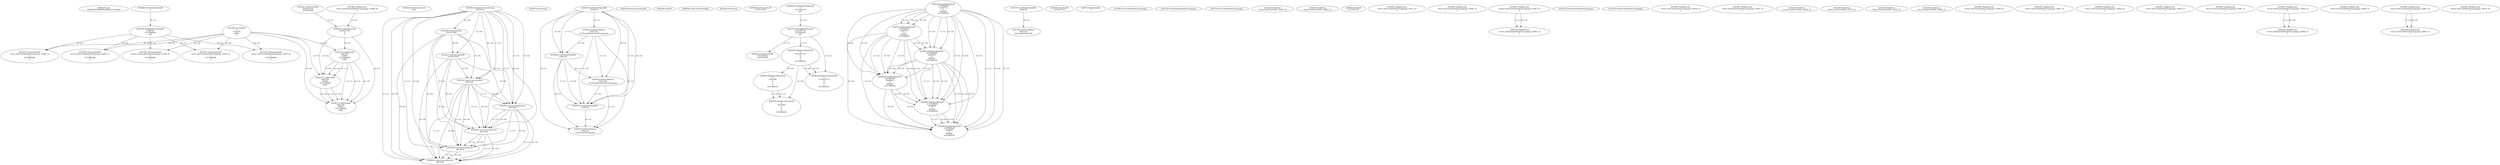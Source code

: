 // Global SCDG with merge call
digraph {
	0 [label="6850628.main
00050d42d5ff38d9eddbedc431dc283e"]
	1 [label="4254480.GetModuleHandleW
0"]
	2 [label="6844434.SetThreadLocale
1024"]
	3 [label="4243965.InitializeCriticalSection
6917004"]
	4 [label="4243979.GetVersion
"]
	5 [label="4244018.GetModuleHandleW
4244120"]
	6 [label="4244024.GetProcAddress
9441320
GetThreadPreferredUILanguages"]
	5 -> 6 [label="(0-->1)"]
	7 [label="4244044.GetModuleHandleW
4244120"]
	5 -> 7 [label="(1-->1)"]
	5 -> 7 [label="(0-->0)"]
	6 -> 7 [label="(1-->0)"]
	8 [label="4244050.GetProcAddress
9441320
SetThreadPreferredUILanguages"]
	5 -> 8 [label="(0-->1)"]
	6 -> 8 [label="(1-->1)"]
	7 -> 8 [label="(0-->1)"]
	9 [label="4244070.GetModuleHandleW
4244120"]
	5 -> 9 [label="(1-->1)"]
	7 -> 9 [label="(1-->1)"]
	5 -> 9 [label="(0-->0)"]
	6 -> 9 [label="(1-->0)"]
	7 -> 9 [label="(0-->0)"]
	8 -> 9 [label="(1-->0)"]
	10 [label="4244076.GetProcAddress
9441320
GetThreadUILanguage"]
	5 -> 10 [label="(0-->1)"]
	6 -> 10 [label="(1-->1)"]
	7 -> 10 [label="(0-->1)"]
	8 -> 10 [label="(1-->1)"]
	9 -> 10 [label="(0-->1)"]
	11 [label="4250188.GetSystemInfo
2147417660"]
	3 -> 11 [label="(0-->0)"]
	12 [label="6844540.GetCommandLineW
"]
	13 [label="4214413.GetStartupInfoW
2147417624"]
	3 -> 13 [label="(0-->0)"]
	11 -> 13 [label="(0-->0)"]
	14 [label="6844560.GetACP
"]
	15 [label="6844580.GetCurrentThreadId
"]
	16 [label="4250204.GetVersion
"]
	17 [label="4276690.GetVersionExW
2147417420"]
	18 [label="4243306.GetModuleFileNameW
4194304
2147408904
522"]
	1 -> 18 [label="(0-->1)"]
	19 [label="4248064.GetModuleFileNameW
0
2147408370
261"]
	20 [label="4215383.VirtualAlloc
0
1310704
4096
4"]
	21 [label="4246338.RegOpenKeyExW
2147483649
4246772
0
983065
2147408236"]
	22 [label="4246372.RegOpenKeyExW
2147483650
4246772
0
983065
2147408236"]
	21 -> 22 [label="(2-->2)"]
	21 -> 22 [label="(4-->4)"]
	21 -> 22 [label="(5-->5)"]
	23 [label="4245741.GetModuleHandleW
4246160"]
	24 [label="4245758.GetProcAddress
9441320
GetLongPathNameW"]
	23 -> 24 [label="(0-->1)"]
	25 [label="4245785.GetLongPathNameW
2147407710
2147406542
261"]
	19 -> 25 [label="(3-->3)"]
	26 [label="4245683.CharNextW
2147407716"]
	27 [label="4246014.FindFirstFileW
2147406542
2147407064"]
	25 -> 27 [label="(2-->1)"]
	28 [label="4246556.RegQueryValueExW
0
2147407710
0
0
0
2147408232"]
	25 -> 28 [label="(1-->2)"]
	29 [label="4246599.RegQueryValueExW
0
2147407710
0
0
0
2147408232"]
	25 -> 29 [label="(1-->2)"]
	28 -> 29 [label="(2-->2)"]
	28 -> 29 [label="(6-->6)"]
	30 [label="4246722.RegCloseKey
0"]
	31 [label="4247883.GetUserDefaultUILanguage
"]
	32 [label="4245418.EnterCriticalSection
6917004"]
	3 -> 32 [label="(1-->1)"]
	3 -> 32 [label="(0-->0)"]
	11 -> 32 [label="(0-->0)"]
	13 -> 32 [label="(0-->0)"]
	33 [label="4245454.LeaveCriticalSection
6917004"]
	3 -> 33 [label="(1-->1)"]
	32 -> 33 [label="(1-->1)"]
	3 -> 33 [label="(0-->0)"]
	11 -> 33 [label="(0-->0)"]
	13 -> 33 [label="(0-->0)"]
	32 -> 33 [label="(0-->0)"]
	34 [label="4247923.GetSystemDefaultUILanguage
"]
	35 [label="4245469.LeaveCriticalSection
6917004"]
	3 -> 35 [label="(1-->1)"]
	32 -> 35 [label="(1-->1)"]
	33 -> 35 [label="(1-->1)"]
	3 -> 35 [label="(0-->0)"]
	11 -> 35 [label="(0-->0)"]
	13 -> 35 [label="(0-->0)"]
	32 -> 35 [label="(0-->0)"]
	33 -> 35 [label="(0-->0)"]
	36 [label="4245487.IsValidLocale
retval_GetSystemDefaultUILanguage_32908_32
2"]
	37 [label="4245580.EnterCriticalSection
6917004"]
	3 -> 37 [label="(1-->1)"]
	32 -> 37 [label="(1-->1)"]
	33 -> 37 [label="(1-->1)"]
	35 -> 37 [label="(1-->1)"]
	3 -> 37 [label="(0-->0)"]
	11 -> 37 [label="(0-->0)"]
	13 -> 37 [label="(0-->0)"]
	32 -> 37 [label="(0-->0)"]
	33 -> 37 [label="(0-->0)"]
	35 -> 37 [label="(0-->0)"]
	38 [label="4245621.LeaveCriticalSection
6917004"]
	3 -> 38 [label="(1-->1)"]
	32 -> 38 [label="(1-->1)"]
	33 -> 38 [label="(1-->1)"]
	35 -> 38 [label="(1-->1)"]
	37 -> 38 [label="(1-->1)"]
	3 -> 38 [label="(0-->0)"]
	11 -> 38 [label="(0-->0)"]
	13 -> 38 [label="(0-->0)"]
	32 -> 38 [label="(0-->0)"]
	33 -> 38 [label="(0-->0)"]
	35 -> 38 [label="(0-->0)"]
	37 -> 38 [label="(0-->0)"]
	39 [label="4247558.GetUserDefaultUILanguage
"]
	40 [label="4247567.GetLocaleInfoW
retval_GetUserDefaultUILanguage_33419_32
3
2147408268
4"]
	18 -> 40 [label="(0-->2)"]
	20 -> 40 [label="(4-->4)"]
	41 [label="4247247.FindFirstFileW
3224341740
2147407640"]
	42 [label="4247263.FindClose
retval_FindFirstFileW_33429_32"]
	43 [label="4248145.LoadLibraryExW
3224341740
0
2"]
	41 -> 43 [label="(1-->1)"]
	36 -> 43 [label="(2-->3)"]
	44 [label="4250073.LoadStringW
9441340
65485
2147409468
4096"]
	43 -> 44 [label="(0-->1)"]
	20 -> 44 [label="(3-->4)"]
	45 [label="4250073.LoadStringW
9441340
65484
2147409468
4096"]
	43 -> 45 [label="(0-->1)"]
	44 -> 45 [label="(1-->1)"]
	44 -> 45 [label="(3-->3)"]
	20 -> 45 [label="(3-->4)"]
	44 -> 45 [label="(4-->4)"]
	46 [label="4250073.LoadStringW
9441340
65483
2147409468
4096"]
	43 -> 46 [label="(0-->1)"]
	44 -> 46 [label="(1-->1)"]
	45 -> 46 [label="(1-->1)"]
	44 -> 46 [label="(3-->3)"]
	45 -> 46 [label="(3-->3)"]
	20 -> 46 [label="(3-->4)"]
	44 -> 46 [label="(4-->4)"]
	45 -> 46 [label="(4-->4)"]
	47 [label="4246402.RegOpenKeyExW
2147483649
4246832
0
983065
2147408236"]
	21 -> 47 [label="(1-->1)"]
	21 -> 47 [label="(4-->4)"]
	22 -> 47 [label="(4-->4)"]
	21 -> 47 [label="(5-->5)"]
	22 -> 47 [label="(5-->5)"]
	48 [label="4246432.RegOpenKeyExW
2147483650
4246832
0
983065
2147408236"]
	22 -> 48 [label="(1-->1)"]
	47 -> 48 [label="(2-->2)"]
	21 -> 48 [label="(4-->4)"]
	22 -> 48 [label="(4-->4)"]
	47 -> 48 [label="(4-->4)"]
	21 -> 48 [label="(5-->5)"]
	22 -> 48 [label="(5-->5)"]
	47 -> 48 [label="(5-->5)"]
	49 [label="4246032.FindClose
retval_FindFirstFileW_32863_32"]
	50 [label="4246044.lstrlenW
2147407108"]
	51 [label="4246635.RegQueryValueExW
0
4247000
0
0
0
2147408232"]
	28 -> 51 [label="(6-->6)"]
	52 [label="4245487.IsValidLocale
retval_GetUserDefaultUILanguage_33511_32
2"]
	53 [label="4245487.IsValidLocale
retval_GetUserDefaultUILanguage_32985_32
2"]
	54 [label="4246462.RegOpenKeyExW
2147483649
4246884
0
983065
2147408236"]
	21 -> 54 [label="(1-->1)"]
	47 -> 54 [label="(1-->1)"]
	21 -> 54 [label="(4-->4)"]
	22 -> 54 [label="(4-->4)"]
	47 -> 54 [label="(4-->4)"]
	48 -> 54 [label="(4-->4)"]
	21 -> 54 [label="(5-->5)"]
	22 -> 54 [label="(5-->5)"]
	47 -> 54 [label="(5-->5)"]
	48 -> 54 [label="(5-->5)"]
	55 [label="4246492.RegOpenKeyExW
2147483649
4246936
0
983065
2147408236"]
	21 -> 55 [label="(1-->1)"]
	47 -> 55 [label="(1-->1)"]
	54 -> 55 [label="(1-->1)"]
	21 -> 55 [label="(4-->4)"]
	22 -> 55 [label="(4-->4)"]
	47 -> 55 [label="(4-->4)"]
	48 -> 55 [label="(4-->4)"]
	54 -> 55 [label="(4-->4)"]
	21 -> 55 [label="(5-->5)"]
	22 -> 55 [label="(5-->5)"]
	47 -> 55 [label="(5-->5)"]
	48 -> 55 [label="(5-->5)"]
	54 -> 55 [label="(5-->5)"]
	56 [label="4245487.IsValidLocale
retval_GetSystemDefaultUILanguage_32997_32
2"]
	57 [label="4244766.IsValidLocale
retval_GetSystemDefaultUILanguage_32997_32
2"]
	56 -> 57 [label="(1-->1)"]
	56 -> 57 [label="(2-->2)"]
	58 [label="4245525.GetSystemDefaultUILanguage
"]
	59 [label="4245552.GetSystemDefaultUILanguage
"]
	60 [label="4245487.IsValidLocale
retval_GetUserDefaultUILanguage_32954_32
2"]
	61 [label="4245487.IsValidLocale
retval_GetSystemDefaultUILanguage_32907_32
2"]
	62 [label="4247567.GetLocaleInfoW
retval_GetUserDefaultUILanguage_33418_32
3
2147408268
4"]
	18 -> 62 [label="(0-->2)"]
	20 -> 62 [label="(4-->4)"]
	63 [label="4247263.FindClose
retval_FindFirstFileW_33428_32"]
	64 [label="4247567.GetLocaleInfoW
retval_GetUserDefaultUILanguage_32960_32
3
2147408268
4"]
	18 -> 64 [label="(0-->2)"]
	20 -> 64 [label="(4-->4)"]
	65 [label="4247263.FindClose
retval_FindFirstFileW_32970_32"]
	66 [label="4246676.RegQueryValueExW
0
4247000
0
0
0
2147408232"]
	51 -> 66 [label="(2-->2)"]
	28 -> 66 [label="(6-->6)"]
	51 -> 66 [label="(6-->6)"]
	67 [label="4247567.GetLocaleInfoW
retval_GetUserDefaultUILanguage_33445_32
3
2147408268
4"]
	18 -> 67 [label="(0-->2)"]
	20 -> 67 [label="(4-->4)"]
	68 [label="4247263.FindClose
retval_FindFirstFileW_33455_32"]
	69 [label="4247567.GetLocaleInfoW
retval_GetUserDefaultUILanguage_33248_32
3
2147408268
4"]
	18 -> 69 [label="(0-->2)"]
	20 -> 69 [label="(4-->4)"]
	70 [label="4247263.FindClose
retval_FindFirstFileW_33896_32"]
	71 [label="4245487.IsValidLocale
retval_GetUserDefaultUILanguage_33040_32
2"]
	72 [label="4245487.IsValidLocale
retval_GetUserDefaultUILanguage_33041_32
2"]
	73 [label="4245487.IsValidLocale
retval_GetUserDefaultUILanguage_33062_32
2"]
	74 [label="4245487.IsValidLocale
retval_GetUserDefaultUILanguage_33063_32
2"]
	75 [label="4245487.IsValidLocale
retval_GetUserDefaultUILanguage_32981_32
2"]
	76 [label="4245487.IsValidLocale
retval_GetSystemDefaultUILanguage_32904_32
2"]
	77 [label="4244766.IsValidLocale
retval_GetSystemDefaultUILanguage_32904_32
2"]
	76 -> 77 [label="(1-->1)"]
	76 -> 77 [label="(2-->2)"]
	78 [label="4245487.IsValidLocale
retval_GetUserDefaultUILanguage_32984_32
2"]
	79 [label="4245487.IsValidLocale
retval_GetUserDefaultUILanguage_32881_32
2"]
	80 [label="4244766.IsValidLocale
retval_GetUserDefaultUILanguage_32881_32
2"]
	79 -> 80 [label="(1-->1)"]
	79 -> 80 [label="(2-->2)"]
	81 [label="4245487.IsValidLocale
retval_GetUserDefaultUILanguage_33076_32
2"]
}
